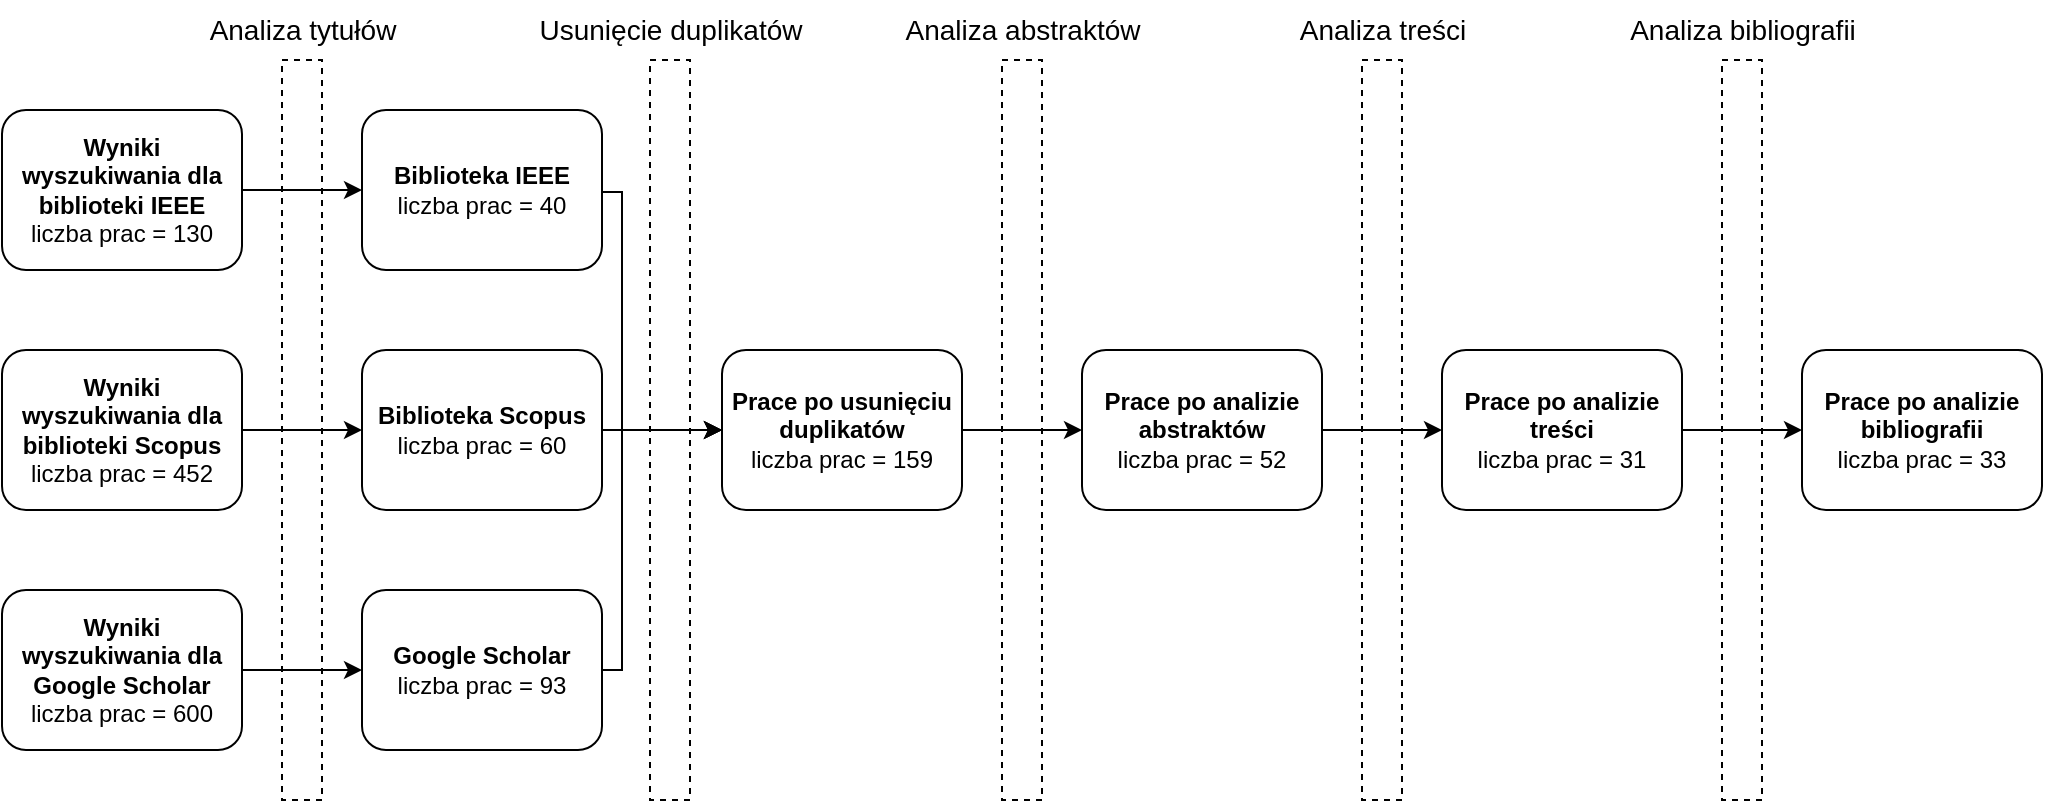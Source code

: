 <mxfile version="26.2.14">
  <diagram name="Page-1" id="Op4VX-716ABaXQcr6RIm">
    <mxGraphModel dx="1426" dy="772" grid="1" gridSize="10" guides="1" tooltips="1" connect="1" arrows="1" fold="1" page="1" pageScale="1" pageWidth="827" pageHeight="1169" math="0" shadow="0">
      <root>
        <mxCell id="0" />
        <mxCell id="1" parent="0" />
        <mxCell id="8AQDxO6d6F2OpK49sx7A-9" style="edgeStyle=orthogonalEdgeStyle;rounded=0;orthogonalLoop=1;jettySize=auto;html=1;entryX=0;entryY=0.5;entryDx=0;entryDy=0;" edge="1" parent="1" source="8AQDxO6d6F2OpK49sx7A-1" target="8AQDxO6d6F2OpK49sx7A-4">
          <mxGeometry relative="1" as="geometry" />
        </mxCell>
        <mxCell id="8AQDxO6d6F2OpK49sx7A-1" value="&lt;b&gt;&lt;font&gt;Wyniki wyszukiwania dla biblioteki IEEE&lt;/font&gt;&lt;/b&gt;&lt;div&gt;&lt;font&gt;liczba prac = 130&lt;/font&gt;&lt;/div&gt;" style="rounded=1;whiteSpace=wrap;html=1;" vertex="1" parent="1">
          <mxGeometry x="80" y="160" width="120" height="80" as="geometry" />
        </mxCell>
        <mxCell id="8AQDxO6d6F2OpK49sx7A-8" style="edgeStyle=orthogonalEdgeStyle;rounded=0;orthogonalLoop=1;jettySize=auto;html=1;entryX=0;entryY=0.5;entryDx=0;entryDy=0;" edge="1" parent="1" source="8AQDxO6d6F2OpK49sx7A-2" target="8AQDxO6d6F2OpK49sx7A-5">
          <mxGeometry relative="1" as="geometry" />
        </mxCell>
        <mxCell id="8AQDxO6d6F2OpK49sx7A-2" value="&lt;b&gt;&lt;font&gt;Wyniki wyszukiwania dla biblioteki Scopus&lt;/font&gt;&lt;/b&gt;&lt;div&gt;&lt;font&gt;liczba prac = 452&lt;/font&gt;&lt;/div&gt;" style="rounded=1;whiteSpace=wrap;html=1;" vertex="1" parent="1">
          <mxGeometry x="80" y="280" width="120" height="80" as="geometry" />
        </mxCell>
        <mxCell id="8AQDxO6d6F2OpK49sx7A-7" style="edgeStyle=orthogonalEdgeStyle;rounded=0;orthogonalLoop=1;jettySize=auto;html=1;" edge="1" parent="1" source="8AQDxO6d6F2OpK49sx7A-3" target="8AQDxO6d6F2OpK49sx7A-6">
          <mxGeometry relative="1" as="geometry" />
        </mxCell>
        <mxCell id="8AQDxO6d6F2OpK49sx7A-3" value="&lt;b&gt;&lt;font&gt;Wyniki wyszukiwania dla Google Scholar&lt;/font&gt;&lt;/b&gt;&lt;div&gt;&lt;font&gt;liczba prac = 600&lt;/font&gt;&lt;/div&gt;" style="rounded=1;whiteSpace=wrap;html=1;" vertex="1" parent="1">
          <mxGeometry x="80" y="400" width="120" height="80" as="geometry" />
        </mxCell>
        <mxCell id="8AQDxO6d6F2OpK49sx7A-15" style="edgeStyle=orthogonalEdgeStyle;rounded=0;orthogonalLoop=1;jettySize=auto;html=1;entryX=0;entryY=0.5;entryDx=0;entryDy=0;" edge="1" parent="1" target="8AQDxO6d6F2OpK49sx7A-10">
          <mxGeometry relative="1" as="geometry">
            <mxPoint x="380" y="200" as="sourcePoint" />
            <Array as="points">
              <mxPoint x="380" y="201" />
              <mxPoint x="390" y="201" />
              <mxPoint x="390" y="320" />
            </Array>
          </mxGeometry>
        </mxCell>
        <mxCell id="8AQDxO6d6F2OpK49sx7A-4" value="&lt;div&gt;&lt;b&gt;Biblioteka IEEE&lt;/b&gt;&lt;/div&gt;&lt;div&gt;&lt;font&gt;liczba prac = 40&lt;/font&gt;&lt;/div&gt;" style="rounded=1;whiteSpace=wrap;html=1;" vertex="1" parent="1">
          <mxGeometry x="260" y="160" width="120" height="80" as="geometry" />
        </mxCell>
        <mxCell id="8AQDxO6d6F2OpK49sx7A-14" style="edgeStyle=orthogonalEdgeStyle;rounded=0;orthogonalLoop=1;jettySize=auto;html=1;entryX=0;entryY=0.5;entryDx=0;entryDy=0;" edge="1" parent="1" source="8AQDxO6d6F2OpK49sx7A-5" target="8AQDxO6d6F2OpK49sx7A-10">
          <mxGeometry relative="1" as="geometry" />
        </mxCell>
        <mxCell id="8AQDxO6d6F2OpK49sx7A-5" value="&lt;div&gt;&lt;b&gt;Biblioteka Scopus&lt;/b&gt;&lt;/div&gt;&lt;div&gt;&lt;font&gt;liczba prac = 60&lt;/font&gt;&lt;/div&gt;" style="rounded=1;whiteSpace=wrap;html=1;" vertex="1" parent="1">
          <mxGeometry x="260" y="280" width="120" height="80" as="geometry" />
        </mxCell>
        <mxCell id="8AQDxO6d6F2OpK49sx7A-13" style="edgeStyle=orthogonalEdgeStyle;rounded=0;orthogonalLoop=1;jettySize=auto;html=1;entryX=0;entryY=0.5;entryDx=0;entryDy=0;" edge="1" parent="1" source="8AQDxO6d6F2OpK49sx7A-6" target="8AQDxO6d6F2OpK49sx7A-10">
          <mxGeometry relative="1" as="geometry">
            <Array as="points">
              <mxPoint x="390" y="440" />
              <mxPoint x="390" y="320" />
            </Array>
          </mxGeometry>
        </mxCell>
        <mxCell id="8AQDxO6d6F2OpK49sx7A-6" value="&lt;div&gt;&lt;span style=&quot;background-color: transparent; color: light-dark(rgb(0, 0, 0), rgb(255, 255, 255));&quot;&gt;&lt;b&gt;Google Scholar&lt;/b&gt;&lt;/span&gt;&lt;/div&gt;&lt;div&gt;&lt;span style=&quot;background-color: transparent; color: light-dark(rgb(0, 0, 0), rgb(255, 255, 255));&quot;&gt;liczba prac = 93&lt;/span&gt;&lt;/div&gt;" style="rounded=1;whiteSpace=wrap;html=1;" vertex="1" parent="1">
          <mxGeometry x="260" y="400" width="120" height="80" as="geometry" />
        </mxCell>
        <mxCell id="8AQDxO6d6F2OpK49sx7A-16" style="edgeStyle=orthogonalEdgeStyle;rounded=0;orthogonalLoop=1;jettySize=auto;html=1;entryX=0;entryY=0.5;entryDx=0;entryDy=0;" edge="1" parent="1" source="8AQDxO6d6F2OpK49sx7A-10" target="8AQDxO6d6F2OpK49sx7A-11">
          <mxGeometry relative="1" as="geometry" />
        </mxCell>
        <mxCell id="8AQDxO6d6F2OpK49sx7A-10" value="&lt;div&gt;&lt;b&gt;Prace po usunięciu duplikatów&lt;/b&gt;&lt;/div&gt;&lt;div&gt;&lt;span style=&quot;background-color: transparent; color: light-dark(rgb(0, 0, 0), rgb(255, 255, 255));&quot;&gt;liczba prac = 159&lt;/span&gt;&lt;/div&gt;" style="rounded=1;whiteSpace=wrap;html=1;" vertex="1" parent="1">
          <mxGeometry x="440" y="280" width="120" height="80" as="geometry" />
        </mxCell>
        <mxCell id="8AQDxO6d6F2OpK49sx7A-18" style="edgeStyle=orthogonalEdgeStyle;rounded=0;orthogonalLoop=1;jettySize=auto;html=1;entryX=0;entryY=0.5;entryDx=0;entryDy=0;" edge="1" parent="1" source="8AQDxO6d6F2OpK49sx7A-11" target="8AQDxO6d6F2OpK49sx7A-12">
          <mxGeometry relative="1" as="geometry" />
        </mxCell>
        <mxCell id="8AQDxO6d6F2OpK49sx7A-11" value="&lt;div&gt;&lt;b&gt;Prace po analizie abstraktów&lt;/b&gt;&lt;/div&gt;&lt;div&gt;&lt;span style=&quot;background-color: transparent; color: light-dark(rgb(0, 0, 0), rgb(255, 255, 255));&quot;&gt;liczba prac = 52&lt;/span&gt;&lt;/div&gt;" style="rounded=1;whiteSpace=wrap;html=1;" vertex="1" parent="1">
          <mxGeometry x="620" y="280" width="120" height="80" as="geometry" />
        </mxCell>
        <mxCell id="8AQDxO6d6F2OpK49sx7A-19" style="edgeStyle=orthogonalEdgeStyle;rounded=0;orthogonalLoop=1;jettySize=auto;html=1;entryX=0;entryY=0.5;entryDx=0;entryDy=0;" edge="1" parent="1" source="8AQDxO6d6F2OpK49sx7A-12" target="8AQDxO6d6F2OpK49sx7A-17">
          <mxGeometry relative="1" as="geometry" />
        </mxCell>
        <mxCell id="8AQDxO6d6F2OpK49sx7A-12" value="&lt;div&gt;&lt;b&gt;Prace po analizie treści&lt;/b&gt;&lt;/div&gt;&lt;div&gt;&lt;span style=&quot;background-color: transparent; color: light-dark(rgb(0, 0, 0), rgb(255, 255, 255));&quot;&gt;liczba prac = 31&lt;/span&gt;&lt;/div&gt;" style="rounded=1;whiteSpace=wrap;html=1;" vertex="1" parent="1">
          <mxGeometry x="800" y="280" width="120" height="80" as="geometry" />
        </mxCell>
        <mxCell id="8AQDxO6d6F2OpK49sx7A-17" value="&lt;div&gt;&lt;b&gt;Prace po analizie bibliografii&lt;/b&gt;&lt;/div&gt;&lt;div&gt;&lt;span style=&quot;background-color: transparent; color: light-dark(rgb(0, 0, 0), rgb(255, 255, 255));&quot;&gt;liczba prac = 33&lt;/span&gt;&lt;/div&gt;" style="rounded=1;whiteSpace=wrap;html=1;" vertex="1" parent="1">
          <mxGeometry x="980" y="280" width="120" height="80" as="geometry" />
        </mxCell>
        <mxCell id="8AQDxO6d6F2OpK49sx7A-21" value="" style="rounded=0;whiteSpace=wrap;html=1;dashed=1;fillColor=none;" vertex="1" parent="1">
          <mxGeometry x="220" y="135" width="20" height="370" as="geometry" />
        </mxCell>
        <mxCell id="8AQDxO6d6F2OpK49sx7A-22" value="" style="rounded=0;whiteSpace=wrap;html=1;dashed=1;fillColor=none;" vertex="1" parent="1">
          <mxGeometry x="404" y="135" width="20" height="370" as="geometry" />
        </mxCell>
        <mxCell id="8AQDxO6d6F2OpK49sx7A-23" value="" style="rounded=0;whiteSpace=wrap;html=1;dashed=1;fillColor=none;" vertex="1" parent="1">
          <mxGeometry x="580" y="135" width="20" height="370" as="geometry" />
        </mxCell>
        <mxCell id="8AQDxO6d6F2OpK49sx7A-25" value="" style="rounded=0;whiteSpace=wrap;html=1;dashed=1;fillColor=none;" vertex="1" parent="1">
          <mxGeometry x="760" y="135" width="20" height="370" as="geometry" />
        </mxCell>
        <mxCell id="8AQDxO6d6F2OpK49sx7A-26" value="" style="rounded=0;whiteSpace=wrap;html=1;dashed=1;fillColor=none;" vertex="1" parent="1">
          <mxGeometry x="940" y="135" width="20" height="370" as="geometry" />
        </mxCell>
        <mxCell id="8AQDxO6d6F2OpK49sx7A-27" value="&lt;font style=&quot;font-size: 14px;&quot;&gt;Analiza tytułów&lt;/font&gt;" style="text;html=1;align=center;verticalAlign=middle;resizable=0;points=[];autosize=1;strokeColor=none;fillColor=none;" vertex="1" parent="1">
          <mxGeometry x="170" y="105" width="120" height="30" as="geometry" />
        </mxCell>
        <mxCell id="8AQDxO6d6F2OpK49sx7A-28" value="&lt;font style=&quot;font-size: 14px;&quot;&gt;Usunięcie duplikatów&lt;/font&gt;" style="text;html=1;align=center;verticalAlign=middle;resizable=0;points=[];autosize=1;strokeColor=none;fillColor=none;" vertex="1" parent="1">
          <mxGeometry x="334" y="105" width="160" height="30" as="geometry" />
        </mxCell>
        <mxCell id="8AQDxO6d6F2OpK49sx7A-29" value="&lt;font style=&quot;font-size: 14px;&quot;&gt;Analiza abstraktów&lt;/font&gt;" style="text;html=1;align=center;verticalAlign=middle;resizable=0;points=[];autosize=1;strokeColor=none;fillColor=none;" vertex="1" parent="1">
          <mxGeometry x="520" y="105" width="140" height="30" as="geometry" />
        </mxCell>
        <mxCell id="8AQDxO6d6F2OpK49sx7A-30" value="&lt;font style=&quot;font-size: 14px;&quot;&gt;Analiza treści&lt;/font&gt;" style="text;html=1;align=center;verticalAlign=middle;resizable=0;points=[];autosize=1;strokeColor=none;fillColor=none;" vertex="1" parent="1">
          <mxGeometry x="715" y="105" width="110" height="30" as="geometry" />
        </mxCell>
        <mxCell id="8AQDxO6d6F2OpK49sx7A-31" value="&lt;font style=&quot;font-size: 14px;&quot;&gt;Analiza bibliografii&lt;/font&gt;" style="text;html=1;align=center;verticalAlign=middle;resizable=0;points=[];autosize=1;strokeColor=none;fillColor=none;" vertex="1" parent="1">
          <mxGeometry x="880" y="105" width="140" height="30" as="geometry" />
        </mxCell>
      </root>
    </mxGraphModel>
  </diagram>
</mxfile>
